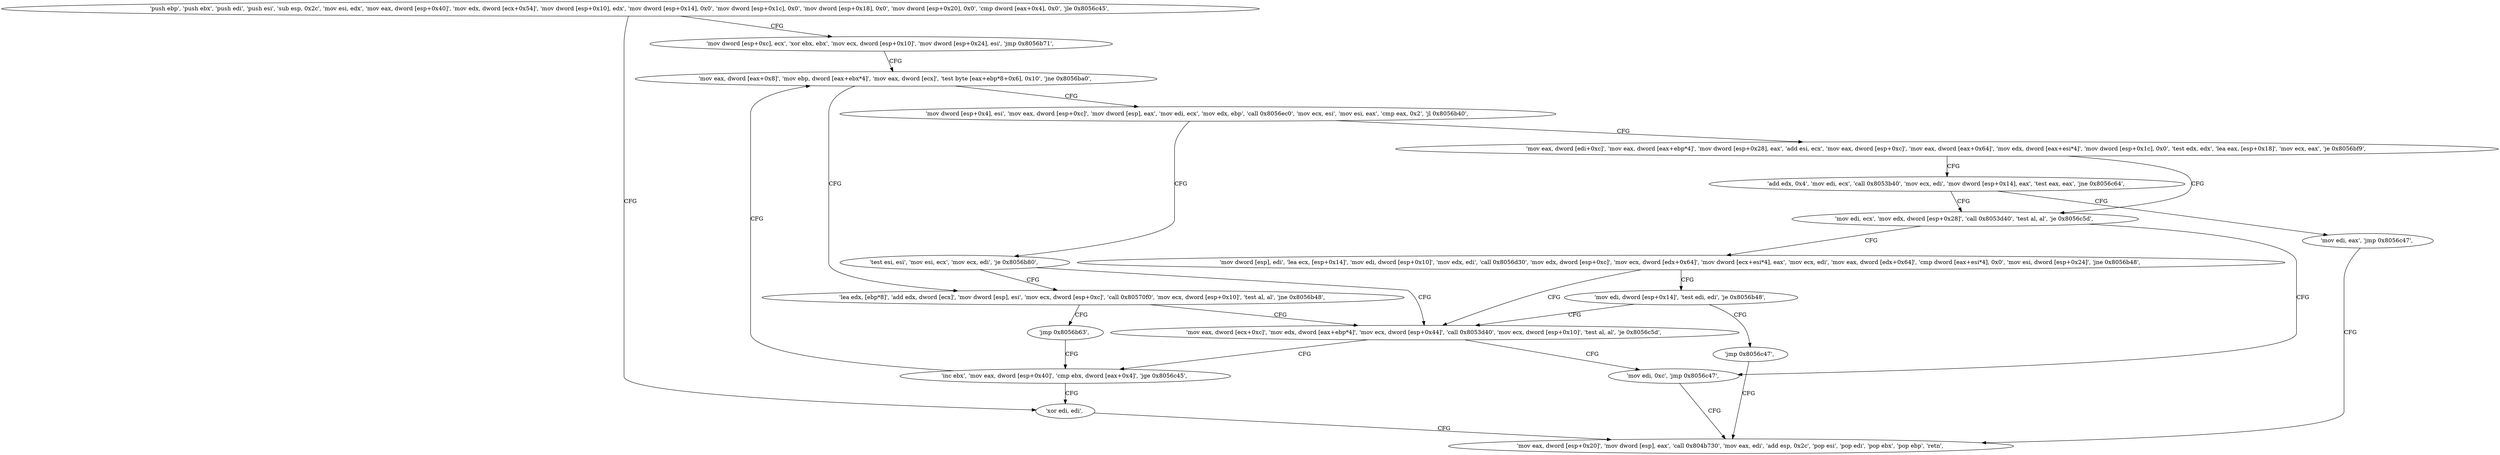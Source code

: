 digraph "func" {
"134572784" [label = "'push ebp', 'push ebx', 'push edi', 'push esi', 'sub esp, 0x2c', 'mov esi, edx', 'mov eax, dword [esp+0x40]', 'mov edx, dword [ecx+0x54]', 'mov dword [esp+0x10], edx', 'mov dword [esp+0x14], 0x0', 'mov dword [esp+0x1c], 0x0', 'mov dword [esp+0x18], 0x0', 'mov dword [esp+0x20], 0x0', 'cmp dword [eax+0x4], 0x0', 'jle 0x8056c45', " ]
"134573125" [label = "'xor edi, edi', " ]
"134572846" [label = "'mov dword [esp+0xc], ecx', 'xor ebx, ebx', 'mov ecx, dword [esp+0x10]', 'mov dword [esp+0x24], esi', 'jmp 0x8056b71', " ]
"134573127" [label = "'mov eax, dword [esp+0x20]', 'mov dword [esp], eax', 'call 0x804b730', 'mov eax, edi', 'add esp, 0x2c', 'pop esi', 'pop edi', 'pop ebx', 'pop ebp', 'retn', " ]
"134572913" [label = "'mov eax, dword [eax+0x8]', 'mov ebp, dword [eax+ebx*4]', 'mov eax, dword [ecx]', 'test byte [eax+ebp*8+0x6], 0x10', 'jne 0x8056ba0', " ]
"134572960" [label = "'mov dword [esp+0x4], esi', 'mov eax, dword [esp+0xc]', 'mov dword [esp], eax', 'mov edi, ecx', 'mov edx, ebp', 'call 0x8056ec0', 'mov ecx, esi', 'mov esi, eax', 'cmp eax, 0x2', 'jl 0x8056b40', " ]
"134572928" [label = "'lea edx, [ebp*8]', 'add edx, dword [ecx]', 'mov dword [esp], esi', 'mov ecx, dword [esp+0xc]', 'call 0x80570f0', 'mov ecx, dword [esp+0x10]', 'test al, al', 'jne 0x8056b48', " ]
"134572864" [label = "'test esi, esi', 'mov esi, ecx', 'mov ecx, edi', 'je 0x8056b80', " ]
"134572989" [label = "'mov eax, dword [edi+0xc]', 'mov eax, dword [eax+ebp*4]', 'mov dword [esp+0x28], eax', 'add esi, ecx', 'mov eax, dword [esp+0xc]', 'mov eax, dword [eax+0x64]', 'mov edx, dword [eax+esi*4]', 'mov dword [esp+0x1c], 0x0', 'test edx, edx', 'lea eax, [esp+0x18]', 'mov ecx, eax', 'je 0x8056bf9', " ]
"134572872" [label = "'mov eax, dword [ecx+0xc]', 'mov edx, dword [eax+ebp*4]', 'mov ecx, dword [esp+0x44]', 'call 0x8053d40', 'mov ecx, dword [esp+0x10]', 'test al, al', 'je 0x8056c5d', " ]
"134572957" [label = "'jmp 0x8056b63', " ]
"134573049" [label = "'mov edi, ecx', 'mov edx, dword [esp+0x28]', 'call 0x8053d40', 'test al, al', 'je 0x8056c5d', " ]
"134573029" [label = "'add edx, 0x4', 'mov edi, ecx', 'call 0x8053b40', 'mov ecx, edi', 'mov dword [esp+0x14], eax', 'test eax, eax', 'jne 0x8056c64', " ]
"134573149" [label = "'mov edi, 0xc', 'jmp 0x8056c47', " ]
"134572899" [label = "'inc ebx', 'mov eax, dword [esp+0x40]', 'cmp ebx, dword [eax+0x4]', 'jge 0x8056c45', " ]
"134573064" [label = "'mov dword [esp], edi', 'lea ecx, [esp+0x14]', 'mov edi, dword [esp+0x10]', 'mov edx, edi', 'call 0x8056d30', 'mov edx, dword [esp+0xc]', 'mov ecx, dword [edx+0x64]', 'mov dword [ecx+esi*4], eax', 'mov ecx, edi', 'mov eax, dword [edx+0x64]', 'cmp dword [eax+esi*4], 0x0', 'mov esi, dword [esp+0x24]', 'jne 0x8056b48', " ]
"134573156" [label = "'mov edi, eax', 'jmp 0x8056c47', " ]
"134573111" [label = "'mov edi, dword [esp+0x14]', 'test edi, edi', 'je 0x8056b48', " ]
"134573123" [label = "'jmp 0x8056c47', " ]
"134572784" -> "134573125" [ label = "CFG" ]
"134572784" -> "134572846" [ label = "CFG" ]
"134573125" -> "134573127" [ label = "CFG" ]
"134572846" -> "134572913" [ label = "CFG" ]
"134572913" -> "134572960" [ label = "CFG" ]
"134572913" -> "134572928" [ label = "CFG" ]
"134572960" -> "134572864" [ label = "CFG" ]
"134572960" -> "134572989" [ label = "CFG" ]
"134572928" -> "134572872" [ label = "CFG" ]
"134572928" -> "134572957" [ label = "CFG" ]
"134572864" -> "134572928" [ label = "CFG" ]
"134572864" -> "134572872" [ label = "CFG" ]
"134572989" -> "134573049" [ label = "CFG" ]
"134572989" -> "134573029" [ label = "CFG" ]
"134572872" -> "134573149" [ label = "CFG" ]
"134572872" -> "134572899" [ label = "CFG" ]
"134572957" -> "134572899" [ label = "CFG" ]
"134573049" -> "134573149" [ label = "CFG" ]
"134573049" -> "134573064" [ label = "CFG" ]
"134573029" -> "134573156" [ label = "CFG" ]
"134573029" -> "134573049" [ label = "CFG" ]
"134573149" -> "134573127" [ label = "CFG" ]
"134572899" -> "134573125" [ label = "CFG" ]
"134572899" -> "134572913" [ label = "CFG" ]
"134573064" -> "134572872" [ label = "CFG" ]
"134573064" -> "134573111" [ label = "CFG" ]
"134573156" -> "134573127" [ label = "CFG" ]
"134573111" -> "134572872" [ label = "CFG" ]
"134573111" -> "134573123" [ label = "CFG" ]
"134573123" -> "134573127" [ label = "CFG" ]
}
